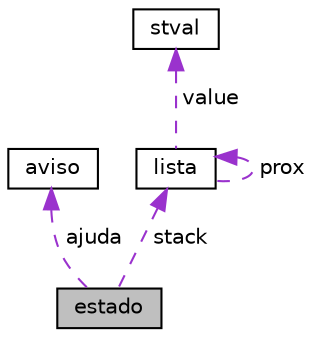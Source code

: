 digraph "estado"
{
  edge [fontname="Helvetica",fontsize="10",labelfontname="Helvetica",labelfontsize="10"];
  node [fontname="Helvetica",fontsize="10",shape=record];
  Node1 [label="estado",height=0.2,width=0.4,color="black", fillcolor="grey75", style="filled" fontcolor="black"];
  Node2 -> Node1 [dir="back",color="darkorchid3",fontsize="10",style="dashed",label=" ajuda" ,fontname="Helvetica"];
  Node2 [label="aviso",height=0.2,width=0.4,color="black", fillcolor="white", style="filled",URL="$structaviso.html"];
  Node3 -> Node1 [dir="back",color="darkorchid3",fontsize="10",style="dashed",label=" stack" ,fontname="Helvetica"];
  Node3 [label="lista",height=0.2,width=0.4,color="black", fillcolor="white", style="filled",URL="$structlista.html"];
  Node4 -> Node3 [dir="back",color="darkorchid3",fontsize="10",style="dashed",label=" value" ,fontname="Helvetica"];
  Node4 [label="stval",height=0.2,width=0.4,color="black", fillcolor="white", style="filled",URL="$structstval.html"];
  Node3 -> Node3 [dir="back",color="darkorchid3",fontsize="10",style="dashed",label=" prox" ,fontname="Helvetica"];
}
